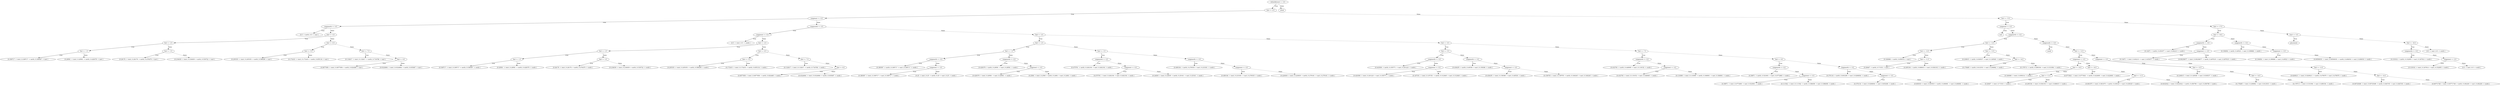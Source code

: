 digraph {
0 [label="refuelAllowed <= 0.5"];
1 [label="fuel <= 9.5"];
2 [label="cangoeast <= 0.5"];
3 [label="cangonorth <= 0.5"];
4 [label="{0.5 -> north | 0.5 -> east }"];
3 -> 4 [label="True"];
5 [label="fuel <= 4.5"];
6 [label="fuel <= 2.5"];
7 [label="fuel <= 1.5"];
8 [label="{0.309717 -> west | 0.309717 -> north | 0.380567 -> east }"];
7 -> 8 [label="True"];
9 [label="{0.28581 -> west | 0.28581 -> north | 0.428379 -> east }"];
7 -> 9 [style="dashed", label="False"];
6 -> 7 [label="True"];
10 [label="fuel <= 3.5"];
11 [label="{0.26176 -> west | 0.26176 -> north | 0.476479 -> east }"];
10 -> 11 [label="True"];
12 [label="{0.234639 -> west | 0.234639 -> north | 0.530722 -> east }"];
10 -> 12 [style="dashed", label="False"];
6 -> 10 [style="dashed", label="False"];
5 -> 6 [label="True"];
13 [label="fuel <= 6.5"];
14 [label="fuel <= 5.5"];
15 [label="{0.205353 -> west | 0.205353 -> north | 0.589295 -> east }"];
14 -> 15 [label="True"];
16 [label="{0.172433 -> west | 0.172433 -> north | 0.655134 -> east }"];
14 -> 16 [style="dashed", label="False"];
13 -> 14 [label="True"];
17 [label="fuel <= 7.5"];
18 [label="{0.132617 -> west | 0.132617 -> north | 0.734766 -> east }"];
17 -> 18 [label="True"];
19 [label="fuel <= 8.5"];
20 [label="{0.0877656 -> west | 0.0877656 -> north | 0.824469 -> east }"];
19 -> 20 [label="True"];
21 [label="{0.0324664 -> west | 0.0324664 -> north | 0.935067 -> east }"];
19 -> 21 [style="dashed", label="False"];
17 -> 19 [style="dashed", label="False"];
13 -> 17 [style="dashed", label="False"];
5 -> 13 [style="dashed", label="False"];
3 -> 5 [style="dashed", label="False"];
2 -> 3 [label="True"];
22 [label="cangosouth <= 0.5"];
23 [label="cangowest <= 0.5"];
24 [label="{0.5 -> west | 0.5 -> south }"];
23 -> 24 [label="True"];
25 [label="fuel <= 4.5"];
26 [label="fuel <= 2.5"];
27 [label="fuel <= 1.5"];
28 [label="{0.309717 -> west | 0.309717 -> north | 0.380567 -> south }"];
27 -> 28 [label="True"];
29 [label="{0.28581 -> west | 0.28581 -> north | 0.428379 -> south }"];
27 -> 29 [style="dashed", label="False"];
26 -> 27 [label="True"];
30 [label="fuel <= 3.5"];
31 [label="{0.26176 -> west | 0.26176 -> north | 0.476479 -> south }"];
30 -> 31 [label="True"];
32 [label="{0.234639 -> west | 0.234639 -> north | 0.530722 -> south }"];
30 -> 32 [style="dashed", label="False"];
26 -> 30 [style="dashed", label="False"];
25 -> 26 [label="True"];
33 [label="fuel <= 6.5"];
34 [label="fuel <= 5.5"];
35 [label="{0.205353 -> west | 0.205353 -> north | 0.589295 -> south }"];
34 -> 35 [label="True"];
36 [label="{0.172433 -> west | 0.172433 -> north | 0.655134 -> south }"];
34 -> 36 [style="dashed", label="False"];
33 -> 34 [label="True"];
37 [label="fuel <= 7.5"];
38 [label="{0.132617 -> west | 0.132617 -> north | 0.734766 -> south }"];
37 -> 38 [label="True"];
39 [label="fuel <= 8.5"];
40 [label="{0.0877656 -> west | 0.0877656 -> north | 0.824469 -> south }"];
39 -> 40 [label="True"];
41 [label="{0.0324664 -> west | 0.0324664 -> north | 0.935067 -> south }"];
39 -> 41 [style="dashed", label="False"];
37 -> 39 [style="dashed", label="False"];
33 -> 37 [style="dashed", label="False"];
25 -> 33 [style="dashed", label="False"];
23 -> 25 [style="dashed", label="False"];
22 -> 23 [label="True"];
42 [label="fuel <= 4.5"];
43 [label="fuel <= 2.5"];
44 [label="fuel <= 1.5"];
45 [label="cangonorth <= 0.5"];
46 [label="{0.380567 -> north | 0.309717 -> east | 0.309717 -> south }"];
45 -> 46 [label="True"];
47 [label="cangowest <= 0.5"];
48 [label="{0.380567 -> west | 0.309717 -> east | 0.309717 -> south }"];
47 -> 48 [label="True"];
49 [label="{0.25 -> west | 0.25 -> north | 0.25 -> east | 0.25 -> south }"];
47 -> 49 [style="dashed", label="False"];
45 -> 47 [style="dashed", label="False"];
44 -> 45 [label="True"];
50 [label="cangonorth <= 0.5"];
51 [label="{0.428379 -> north | 0.28581 -> east | 0.28581 -> south }"];
50 -> 51 [label="True"];
52 [label="cangowest <= 0.5"];
53 [label="{0.428379 -> west | 0.28581 -> east | 0.28581 -> south }"];
52 -> 53 [label="True"];
54 [label="{0.2506 -> west | 0.2506 -> north | 0.2494 -> east | 0.2494 -> south }"];
52 -> 54 [style="dashed", label="False"];
50 -> 52 [style="dashed", label="False"];
44 -> 50 [style="dashed", label="False"];
43 -> 44 [label="True"];
55 [label="fuel <= 3.5"];
56 [label="cangonorth <= 0.5"];
57 [label="{0.475791 -> north | 0.262104 -> east | 0.262104 -> south }"];
56 -> 57 [label="True"];
58 [label="cangowest <= 0.5"];
59 [label="{0.475791 -> west | 0.262104 -> east | 0.262104 -> south }"];
58 -> 59 [label="True"];
60 [label="{0.24839 -> west | 0.24839 -> north | 0.25161 -> east | 0.25161 -> south }"];
58 -> 60 [style="dashed", label="False"];
56 -> 58 [style="dashed", label="False"];
55 -> 56 [label="True"];
61 [label="cangonorth <= 0.5"];
62 [label="{0.490164 -> north | 0.276535 -> east | 0.233301 -> south }"];
61 -> 62 [label="True"];
63 [label="cangowest <= 0.5"];
64 [label="{0.490164 -> west | 0.233301 -> east | 0.276535 -> south }"];
63 -> 64 [label="True"];
65 [label="{0.220839 -> west | 0.220839 -> north | 0.279161 -> east | 0.279161 -> south }"];
63 -> 65 [style="dashed", label="False"];
61 -> 63 [style="dashed", label="False"];
55 -> 61 [style="dashed", label="False"];
43 -> 55 [style="dashed", label="False"];
42 -> 43 [label="True"];
66 [label="fuel <= 6.5"];
67 [label="fuel <= 5.5"];
68 [label="cangonorth <= 0.5"];
69 [label="{0.443006 -> north | 0.355771 -> east | 0.201223 -> south }"];
68 -> 69 [label="True"];
70 [label="cangowest <= 0.5"];
71 [label="{0.443006 -> west | 0.201223 -> east | 0.355771 -> south }"];
70 -> 71 [label="True"];
72 [label="{0.187351 -> west | 0.187351 -> north | 0.312649 -> east | 0.312649 -> south }"];
70 -> 72 [style="dashed", label="False"];
68 -> 70 [style="dashed", label="False"];
67 -> 68 [label="True"];
73 [label="cangonorth <= 0.5"];
74 [label="{0.436255 -> north | 0.40538 -> east | 0.158366 -> south }"];
73 -> 74 [label="True"];
75 [label="cangowest <= 0.5"];
76 [label="{0.436255 -> west | 0.158366 -> east | 0.40538 -> south }"];
75 -> 76 [label="True"];
77 [label="{0.159755 -> west | 0.159755 -> north | 0.340245 -> east | 0.340245 -> south }"];
75 -> 77 [style="dashed", label="False"];
73 -> 75 [style="dashed", label="False"];
67 -> 73 [style="dashed", label="False"];
66 -> 67 [label="True"];
78 [label="fuel <= 7.5"];
79 [label="cangonorth <= 0.5"];
80 [label="{0.432783 -> north | 0.448065 -> east | 0.119152 -> south }"];
79 -> 80 [label="True"];
81 [label="cangowest <= 0.5"];
82 [label="{0.432783 -> west | 0.119152 -> east | 0.448065 -> south }"];
81 -> 82 [label="True"];
83 [label="{0.133099 -> west | 0.133099 -> north | 0.366901 -> east | 0.366901 -> south }"];
81 -> 83 [style="dashed", label="False"];
79 -> 81 [style="dashed", label="False"];
78 -> 79 [label="True"];
84 [label="fuel <= 8.5"];
85 [label="cangonorth <= 0.5"];
86 [label="{0.39971 -> north | 0.523001 -> east | 0.0772883 -> south }"];
85 -> 86 [label="True"];
87 [label="cangowest <= 0.5"];
88 [label="{0.39971 -> west | 0.0772883 -> east | 0.523001 -> south }"];
87 -> 88 [label="True"];
89 [label="{0.111542 -> west | 0.111542 -> north | 0.388458 -> east | 0.388458 -> south }"];
87 -> 89 [style="dashed", label="False"];
85 -> 87 [style="dashed", label="False"];
84 -> 85 [label="True"];
90 [label="cangonorth <= 0.5"];
91 [label="{0.370134 -> north | 0.603206 -> east | 0.0266604 -> south }"];
90 -> 91 [label="True"];
92 [label="cangowest <= 0.5"];
93 [label="{0.370134 -> west | 0.0266604 -> east | 0.603206 -> south }"];
92 -> 93 [label="True"];
94 [label="{0.093919 -> west | 0.093919 -> north | 0.406081 -> east | 0.406081 -> south }"];
92 -> 94 [style="dashed", label="False"];
90 -> 92 [style="dashed", label="False"];
84 -> 90 [style="dashed", label="False"];
78 -> 84 [style="dashed", label="False"];
66 -> 78 [style="dashed", label="False"];
42 -> 66 [style="dashed", label="False"];
22 -> 42 [style="dashed", label="False"];
2 -> 22 [style="dashed", label="False"];
1 -> 2 [label="True"];
95 [label="fuel <= 15.5"];
96 [label="cangoeast <= 0.5"];
97 [label="east"];
96 -> 97 [label="True"];
98 [label="cangonorth <= 0.5"];
99 [label="fuel <= 12.5"];
100 [label="fuel <= 10.5"];
101 [label="{0.340686 -> north | 0.659314 -> east }"];
100 -> 101 [label="True"];
102 [label="fuel <= 11.5"];
103 [label="{0.28467 -> north | 0.71533 -> east }"];
102 -> 103 [label="True"];
104 [label="{0.295194 -> north | 0.668615 -> east | 0.0361913 -> south }"];
102 -> 104 [style="dashed", label="False"];
100 -> 102 [style="dashed", label="False"];
99 -> 100 [label="True"];
105 [label="fuel <= 13.5"];
106 [label="{0.236915 -> north | 0.636537 -> east | 0.126548 -> south }"];
105 -> 106 [label="True"];
107 [label="fuel <= 14.5"];
108 [label="{0.178485 -> north | 0.612533 -> east | 0.208982 -> south }"];
107 -> 108 [label="True"];
109 [label="{0.179713 -> north | 0.489194 -> east | 0.331094 -> south }"];
107 -> 109 [style="dashed", label="False"];
105 -> 107 [style="dashed", label="False"];
99 -> 105 [style="dashed", label="False"];
98 -> 99 [label="True"];
110 [label="cangosouth <= 0.5"];
111 [label="south"];
110 -> 111 [label="True"];
112 [label="fuel <= 12.5"];
113 [label="cangowest <= 0.5"];
114 [label="fuel <= 10.5"];
115 [label="{0.340686 -> west | 0.659314 -> south }"];
114 -> 115 [label="True"];
116 [label="fuel <= 11.5"];
117 [label="{0.28467 -> west | 0.71533 -> south }"];
116 -> 117 [label="True"];
118 [label="{0.295194 -> west | 0.0361913 -> east | 0.668615 -> south }"];
116 -> 118 [style="dashed", label="False"];
114 -> 116 [style="dashed", label="False"];
113 -> 114 [label="True"];
119 [label="fuel <= 10.5"];
120 [label="{0.0773921 -> west | 0.0773921 -> north | 0.422608 -> east | 0.422608 -> south }"];
119 -> 120 [label="True"];
121 [label="fuel <= 11.5"];
122 [label="{0.061675 -> west | 0.061675 -> north | 0.438325 -> east | 0.438325 -> south }"];
121 -> 122 [label="True"];
123 [label="{0.0432022 -> west | 0.0432022 -> north | 0.456798 -> east | 0.456798 -> south }"];
121 -> 123 [style="dashed", label="False"];
119 -> 121 [style="dashed", label="False"];
113 -> 119 [style="dashed", label="False"];
112 -> 113 [label="True"];
124 [label="cangowest <= 0.5"];
125 [label="fuel <= 13.5"];
126 [label="{0.236915 -> west | 0.126548 -> east | 0.636537 -> south }"];
125 -> 126 [label="True"];
127 [label="fuel <= 14.5"];
128 [label="{0.178485 -> west | 0.208982 -> east | 0.612533 -> south }"];
127 -> 128 [label="True"];
129 [label="{0.179713 -> west | 0.331094 -> east | 0.489194 -> south }"];
127 -> 129 [style="dashed", label="False"];
125 -> 127 [style="dashed", label="False"];
124 -> 125 [label="True"];
130 [label="fuel <= 13.5"];
131 [label="{0.0209211 -> west | 0.0209211 -> north | 0.479079 -> east | 0.479079 -> south }"];
130 -> 131 [label="True"];
132 [label="fuel <= 14.5"];
133 [label="{0.00725496 -> west | 0.00725496 -> north | 0.492745 -> east | 0.492745 -> south }"];
132 -> 133 [label="True"];
134 [label="{0.00771748 -> west | 0.00771748 -> north | 0.492283 -> east | 0.492283 -> south }"];
132 -> 134 [style="dashed", label="False"];
130 -> 132 [style="dashed", label="False"];
124 -> 130 [style="dashed", label="False"];
112 -> 124 [style="dashed", label="False"];
110 -> 112 [style="dashed", label="False"];
98 -> 110 [style="dashed", label="False"];
96 -> 98 [style="dashed", label="False"];
95 -> 96 [label="True"];
135 [label="fuel <= 17.5"];
136 [label="fuel <= 16.5"];
137 [label="cangonorth <= 0.5"];
138 [label="{0.14471 -> north | 0.453077 -> east | 0.402213 -> south }"];
137 -> 138 [label="True"];
139 [label="cangowest <= 0.5"];
140 [label="{0.14471 -> west | 0.402213 -> east | 0.453077 -> south }"];
139 -> 140 [label="True"];
141 [label="{0.00238077 -> west | 0.00238077 -> north | 0.497619 -> east | 0.497619 -> south }"];
139 -> 141 [style="dashed", label="False"];
137 -> 139 [style="dashed", label="False"];
136 -> 137 [label="True"];
142 [label="cangonorth <= 0.5"];
143 [label="{0.194904 -> north | 0.40523 -> east | 0.399866 -> south }"];
142 -> 143 [label="True"];
144 [label="cangowest <= 0.5"];
145 [label="{0.194904 -> west | 0.399866 -> east | 0.40523 -> south }"];
144 -> 145 [label="True"];
146 [label="{0.00508351 -> west | 0.00508351 -> north | 0.494916 -> east | 0.494916 -> south }"];
144 -> 146 [style="dashed", label="False"];
142 -> 144 [style="dashed", label="False"];
136 -> 142 [style="dashed", label="False"];
135 -> 136 [label="True"];
147 [label="start <= 0.5"];
148 [label="placement"];
147 -> 148 [label="True"];
149 [label="fuel <= 18.5"];
150 [label="cangonorth <= 0.5"];
151 [label="{0.319332 -> north | 0.332855 -> east | 0.347814 -> south }"];
150 -> 151 [label="True"];
152 [label="cangowest <= 0.5"];
153 [label="{0.319332 -> west | 0.347814 -> east | 0.332855 -> south }"];
152 -> 153 [label="True"];
154 [label="{0.5 -> east | 0.5 -> south }"];
152 -> 154 [style="dashed", label="False"];
150 -> 152 [style="dashed", label="False"];
149 -> 150 [label="True"];
155 [label="{0.5 -> east | 0.5 -> south }"];
149 -> 155 [style="dashed", label="False"];
147 -> 149 [style="dashed", label="False"];
135 -> 147 [style="dashed", label="False"];
95 -> 135 [style="dashed", label="False"];
1 -> 95 [style="dashed", label="False"];
0 -> 1 [label="True"];
156 [label="refuel"];
0 -> 156 [style="dashed", label="False"];

}